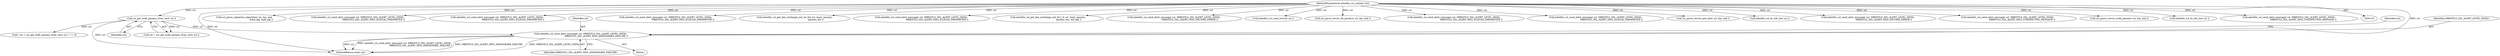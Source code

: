digraph "0_mbedtls_027f84c69f4ef30c0693832a6c396ef19e563ca1@API" {
"1000180" [label="(Call,mbedtls_ssl_send_alert_message( ssl, MBEDTLS_SSL_ALERT_LEVEL_FATAL,\n                                            MBEDTLS_SSL_ALERT_MSG_HANDSHAKE_FAILURE ))"];
"1000172" [label="(Call,ssl_get_ecdh_params_from_cert( ssl ))"];
"1000111" [label="(MethodParameterIn,mbedtls_ssl_context *ssl)"];
"1000173" [label="(Identifier,ssl)"];
"1000499" [label="(Call,ssl_parse_signature_algorithm( ssl, &p, end,\n                                               &md_alg, &pk_alg ))"];
"1000329" [label="(Call,mbedtls_ssl_send_alert_message( ssl, MBEDTLS_SSL_ALERT_LEVEL_FATAL,\n                                            MBEDTLS_SSL_ALERT_MSG_ILLEGAL_PARAMETER ))"];
"1000411" [label="(Call,mbedtls_ssl_send_alert_message( ssl, MBEDTLS_SSL_ALERT_LEVEL_FATAL,\n                                            MBEDTLS_SSL_ALERT_MSG_ILLEGAL_PARAMETER ))"];
"1000760" [label="(MethodReturn,static int)"];
"1000513" [label="(Call,mbedtls_ssl_send_alert_message( ssl, MBEDTLS_SSL_ALERT_LEVEL_FATAL,\n                                                MBEDTLS_SSL_ALERT_MSG_ILLEGAL_PARAMETER ))"];
"1000625" [label="(Call,mbedtls_ssl_get_key_exchange_md_ssl_tls( ssl, hash, params,\n                                                           params_len ))"];
"1000182" [label="(Identifier,MBEDTLS_SSL_ALERT_LEVEL_FATAL)"];
"1000447" [label="(Call,mbedtls_ssl_send_alert_message( ssl, MBEDTLS_SSL_ALERT_LEVEL_FATAL,\n                                            MBEDTLS_SSL_ALERT_MSG_ILLEGAL_PARAMETER ))"];
"1000647" [label="(Call,mbedtls_ssl_get_key_exchange_md_tls1_2( ssl, hash, params,\n                                                          params_len, md_alg ))"];
"1000604" [label="(Call,mbedtls_ssl_send_alert_message( ssl, MBEDTLS_SSL_ALERT_LEVEL_FATAL,\n                                            MBEDTLS_SSL_ALERT_MSG_DECODE_ERROR ))"];
"1000183" [label="(Identifier,MBEDTLS_SSL_ALERT_MSG_HANDSHAKE_FAILURE)"];
"1000205" [label="(Call,mbedtls_ssl_read_record( ssl ))"];
"1000363" [label="(Call,ssl_parse_server_dh_params( ssl, &p, end ))"];
"1000170" [label="(Call,ret = ssl_get_ecdh_params_from_cert( ssl ))"];
"1000528" [label="(Call,mbedtls_ssl_send_alert_message( ssl, MBEDTLS_SSL_ALERT_LEVEL_FATAL,\n                                                MBEDTLS_SSL_ALERT_MSG_ILLEGAL_PARAMETER ))"];
"1000111" [label="(MethodParameterIn,mbedtls_ssl_context *ssl)"];
"1000373" [label="(Call,mbedtls_ssl_send_alert_message( ssl, MBEDTLS_SSL_ALERT_LEVEL_FATAL,\n                                            MBEDTLS_SSL_ALERT_MSG_ILLEGAL_PARAMETER ))"];
"1000175" [label="(Block,)"];
"1000319" [label="(Call,ssl_parse_server_psk_hint( ssl, &p, end ))"];
"1000482" [label="(Call,mbedtls_ssl_hs_hdr_len( ssl ))"];
"1000180" [label="(Call,mbedtls_ssl_send_alert_message( ssl, MBEDTLS_SSL_ALERT_LEVEL_FATAL,\n                                            MBEDTLS_SSL_ALERT_MSG_HANDSHAKE_FAILURE ))"];
"1000574" [label="(Call,mbedtls_ssl_send_alert_message( ssl, MBEDTLS_SSL_ALERT_LEVEL_FATAL,\n                                            MBEDTLS_SSL_ALERT_MSG_DECODE_ERROR ))"];
"1000225" [label="(Call,mbedtls_ssl_send_alert_message( ssl, MBEDTLS_SSL_ALERT_LEVEL_FATAL,\n                                        MBEDTLS_SSL_ALERT_MSG_UNEXPECTED_MESSAGE ))"];
"1000401" [label="(Call,ssl_parse_server_ecdh_params( ssl, &p, end ))"];
"1000172" [label="(Call,ssl_get_ecdh_params_from_cert( ssl ))"];
"1000181" [label="(Identifier,ssl)"];
"1000185" [label="(Identifier,ret)"];
"1000169" [label="(Call,( ret = ssl_get_ecdh_params_from_cert( ssl ) ) != 0)"];
"1000274" [label="(Call,mbedtls_ssl_hs_hdr_len( ssl ))"];
"1000262" [label="(Call,mbedtls_ssl_send_alert_message( ssl, MBEDTLS_SSL_ALERT_LEVEL_FATAL,\n                                        MBEDTLS_SSL_ALERT_MSG_UNEXPECTED_MESSAGE ))"];
"1000180" -> "1000175"  [label="AST: "];
"1000180" -> "1000183"  [label="CFG: "];
"1000181" -> "1000180"  [label="AST: "];
"1000182" -> "1000180"  [label="AST: "];
"1000183" -> "1000180"  [label="AST: "];
"1000185" -> "1000180"  [label="CFG: "];
"1000180" -> "1000760"  [label="DDG: MBEDTLS_SSL_ALERT_LEVEL_FATAL"];
"1000180" -> "1000760"  [label="DDG: ssl"];
"1000180" -> "1000760"  [label="DDG: mbedtls_ssl_send_alert_message( ssl, MBEDTLS_SSL_ALERT_LEVEL_FATAL,\n                                            MBEDTLS_SSL_ALERT_MSG_HANDSHAKE_FAILURE )"];
"1000180" -> "1000760"  [label="DDG: MBEDTLS_SSL_ALERT_MSG_HANDSHAKE_FAILURE"];
"1000172" -> "1000180"  [label="DDG: ssl"];
"1000111" -> "1000180"  [label="DDG: ssl"];
"1000172" -> "1000170"  [label="AST: "];
"1000172" -> "1000173"  [label="CFG: "];
"1000173" -> "1000172"  [label="AST: "];
"1000170" -> "1000172"  [label="CFG: "];
"1000172" -> "1000760"  [label="DDG: ssl"];
"1000172" -> "1000169"  [label="DDG: ssl"];
"1000172" -> "1000170"  [label="DDG: ssl"];
"1000111" -> "1000172"  [label="DDG: ssl"];
"1000111" -> "1000110"  [label="AST: "];
"1000111" -> "1000760"  [label="DDG: ssl"];
"1000111" -> "1000205"  [label="DDG: ssl"];
"1000111" -> "1000225"  [label="DDG: ssl"];
"1000111" -> "1000262"  [label="DDG: ssl"];
"1000111" -> "1000274"  [label="DDG: ssl"];
"1000111" -> "1000319"  [label="DDG: ssl"];
"1000111" -> "1000329"  [label="DDG: ssl"];
"1000111" -> "1000363"  [label="DDG: ssl"];
"1000111" -> "1000373"  [label="DDG: ssl"];
"1000111" -> "1000401"  [label="DDG: ssl"];
"1000111" -> "1000411"  [label="DDG: ssl"];
"1000111" -> "1000447"  [label="DDG: ssl"];
"1000111" -> "1000482"  [label="DDG: ssl"];
"1000111" -> "1000499"  [label="DDG: ssl"];
"1000111" -> "1000513"  [label="DDG: ssl"];
"1000111" -> "1000528"  [label="DDG: ssl"];
"1000111" -> "1000574"  [label="DDG: ssl"];
"1000111" -> "1000604"  [label="DDG: ssl"];
"1000111" -> "1000625"  [label="DDG: ssl"];
"1000111" -> "1000647"  [label="DDG: ssl"];
}
